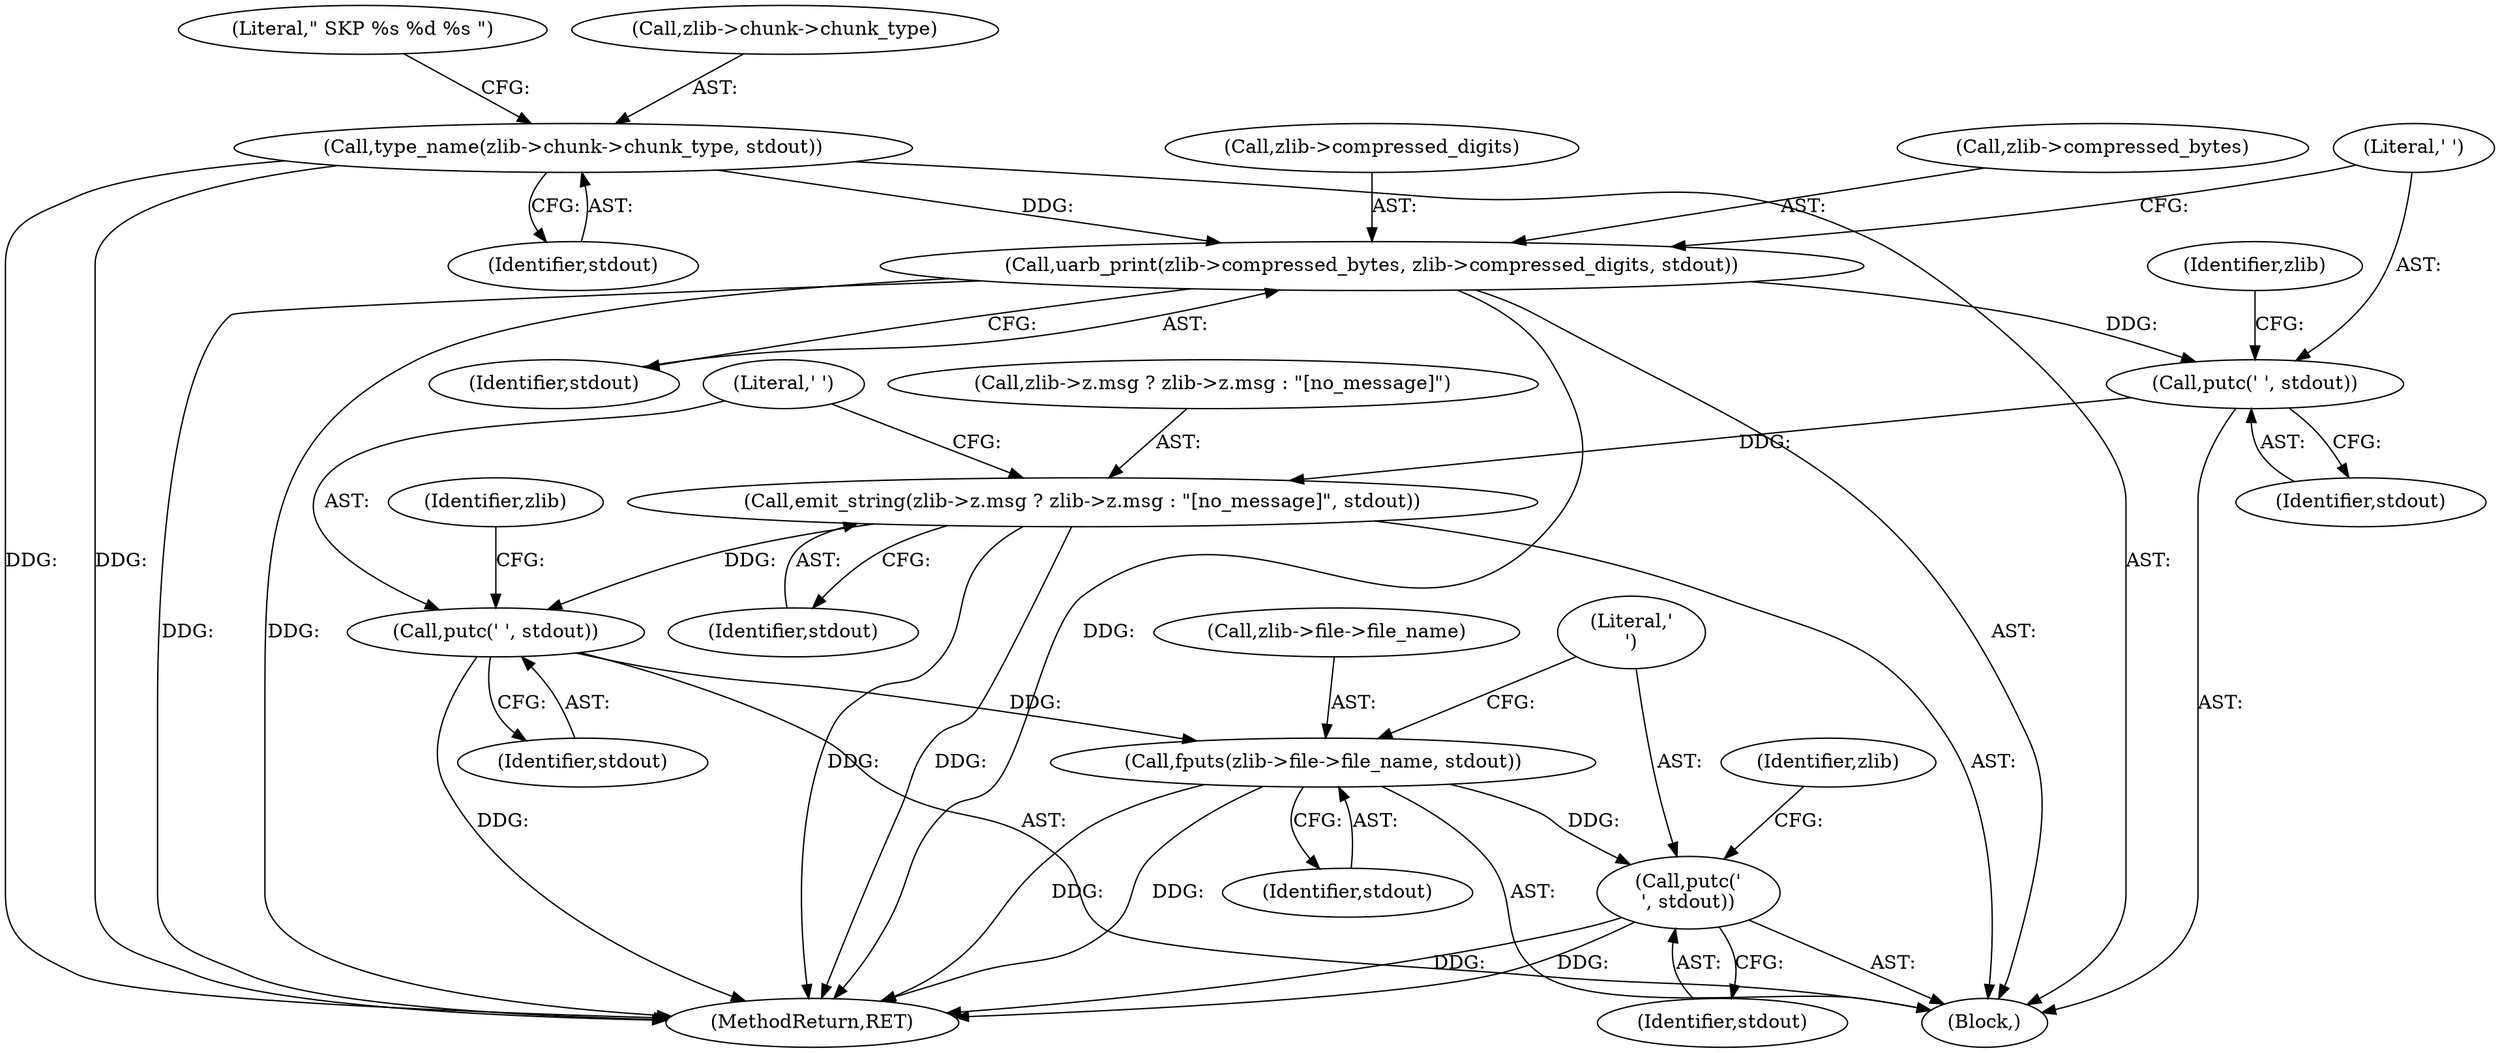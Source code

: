 digraph "0_Android_9d4853418ab2f754c2b63e091c29c5529b8b86ca_175@pointer" {
"1000230" [label="(Call,uarb_print(zlib->compressed_bytes, zlib->compressed_digits, stdout))"];
"1000214" [label="(Call,type_name(zlib->chunk->chunk_type, stdout))"];
"1000238" [label="(Call,putc(' ', stdout))"];
"1000241" [label="(Call,emit_string(zlib->z.msg ? zlib->z.msg : \"[no_message]\", stdout))"];
"1000255" [label="(Call,putc(' ', stdout))"];
"1000258" [label="(Call,fputs(zlib->file->file_name, stdout))"];
"1000265" [label="(Call,putc('\n', stdout))"];
"1000265" [label="(Call,putc('\n', stdout))"];
"1000220" [label="(Identifier,stdout)"];
"1000267" [label="(Identifier,stdout)"];
"1000242" [label="(Call,zlib->z.msg ? zlib->z.msg : \"[no_message]\")"];
"1000237" [label="(Identifier,stdout)"];
"1000264" [label="(Identifier,stdout)"];
"1000266" [label="(Literal,'\n')"];
"1000240" [label="(Identifier,stdout)"];
"1000256" [label="(Literal,' ')"];
"1000213" [label="(Block,)"];
"1000258" [label="(Call,fputs(zlib->file->file_name, stdout))"];
"1000255" [label="(Call,putc(' ', stdout))"];
"1000230" [label="(Call,uarb_print(zlib->compressed_bytes, zlib->compressed_digits, stdout))"];
"1000254" [label="(Identifier,stdout)"];
"1000257" [label="(Identifier,stdout)"];
"1000241" [label="(Call,emit_string(zlib->z.msg ? zlib->z.msg : \"[no_message]\", stdout))"];
"1000238" [label="(Call,putc(' ', stdout))"];
"1000231" [label="(Call,zlib->compressed_bytes)"];
"1000239" [label="(Literal,' ')"];
"1000222" [label="(Literal,\" SKP %s %d %s \")"];
"1000259" [label="(Call,zlib->file->file_name)"];
"1000214" [label="(Call,type_name(zlib->chunk->chunk_type, stdout))"];
"1000261" [label="(Identifier,zlib)"];
"1000271" [label="(Identifier,zlib)"];
"1000245" [label="(Identifier,zlib)"];
"1000234" [label="(Call,zlib->compressed_digits)"];
"1000296" [label="(MethodReturn,RET)"];
"1000215" [label="(Call,zlib->chunk->chunk_type)"];
"1000230" -> "1000213"  [label="AST: "];
"1000230" -> "1000237"  [label="CFG: "];
"1000231" -> "1000230"  [label="AST: "];
"1000234" -> "1000230"  [label="AST: "];
"1000237" -> "1000230"  [label="AST: "];
"1000239" -> "1000230"  [label="CFG: "];
"1000230" -> "1000296"  [label="DDG: "];
"1000230" -> "1000296"  [label="DDG: "];
"1000230" -> "1000296"  [label="DDG: "];
"1000214" -> "1000230"  [label="DDG: "];
"1000230" -> "1000238"  [label="DDG: "];
"1000214" -> "1000213"  [label="AST: "];
"1000214" -> "1000220"  [label="CFG: "];
"1000215" -> "1000214"  [label="AST: "];
"1000220" -> "1000214"  [label="AST: "];
"1000222" -> "1000214"  [label="CFG: "];
"1000214" -> "1000296"  [label="DDG: "];
"1000214" -> "1000296"  [label="DDG: "];
"1000238" -> "1000213"  [label="AST: "];
"1000238" -> "1000240"  [label="CFG: "];
"1000239" -> "1000238"  [label="AST: "];
"1000240" -> "1000238"  [label="AST: "];
"1000245" -> "1000238"  [label="CFG: "];
"1000238" -> "1000241"  [label="DDG: "];
"1000241" -> "1000213"  [label="AST: "];
"1000241" -> "1000254"  [label="CFG: "];
"1000242" -> "1000241"  [label="AST: "];
"1000254" -> "1000241"  [label="AST: "];
"1000256" -> "1000241"  [label="CFG: "];
"1000241" -> "1000296"  [label="DDG: "];
"1000241" -> "1000296"  [label="DDG: "];
"1000241" -> "1000255"  [label="DDG: "];
"1000255" -> "1000213"  [label="AST: "];
"1000255" -> "1000257"  [label="CFG: "];
"1000256" -> "1000255"  [label="AST: "];
"1000257" -> "1000255"  [label="AST: "];
"1000261" -> "1000255"  [label="CFG: "];
"1000255" -> "1000296"  [label="DDG: "];
"1000255" -> "1000258"  [label="DDG: "];
"1000258" -> "1000213"  [label="AST: "];
"1000258" -> "1000264"  [label="CFG: "];
"1000259" -> "1000258"  [label="AST: "];
"1000264" -> "1000258"  [label="AST: "];
"1000266" -> "1000258"  [label="CFG: "];
"1000258" -> "1000296"  [label="DDG: "];
"1000258" -> "1000296"  [label="DDG: "];
"1000258" -> "1000265"  [label="DDG: "];
"1000265" -> "1000213"  [label="AST: "];
"1000265" -> "1000267"  [label="CFG: "];
"1000266" -> "1000265"  [label="AST: "];
"1000267" -> "1000265"  [label="AST: "];
"1000271" -> "1000265"  [label="CFG: "];
"1000265" -> "1000296"  [label="DDG: "];
"1000265" -> "1000296"  [label="DDG: "];
}
